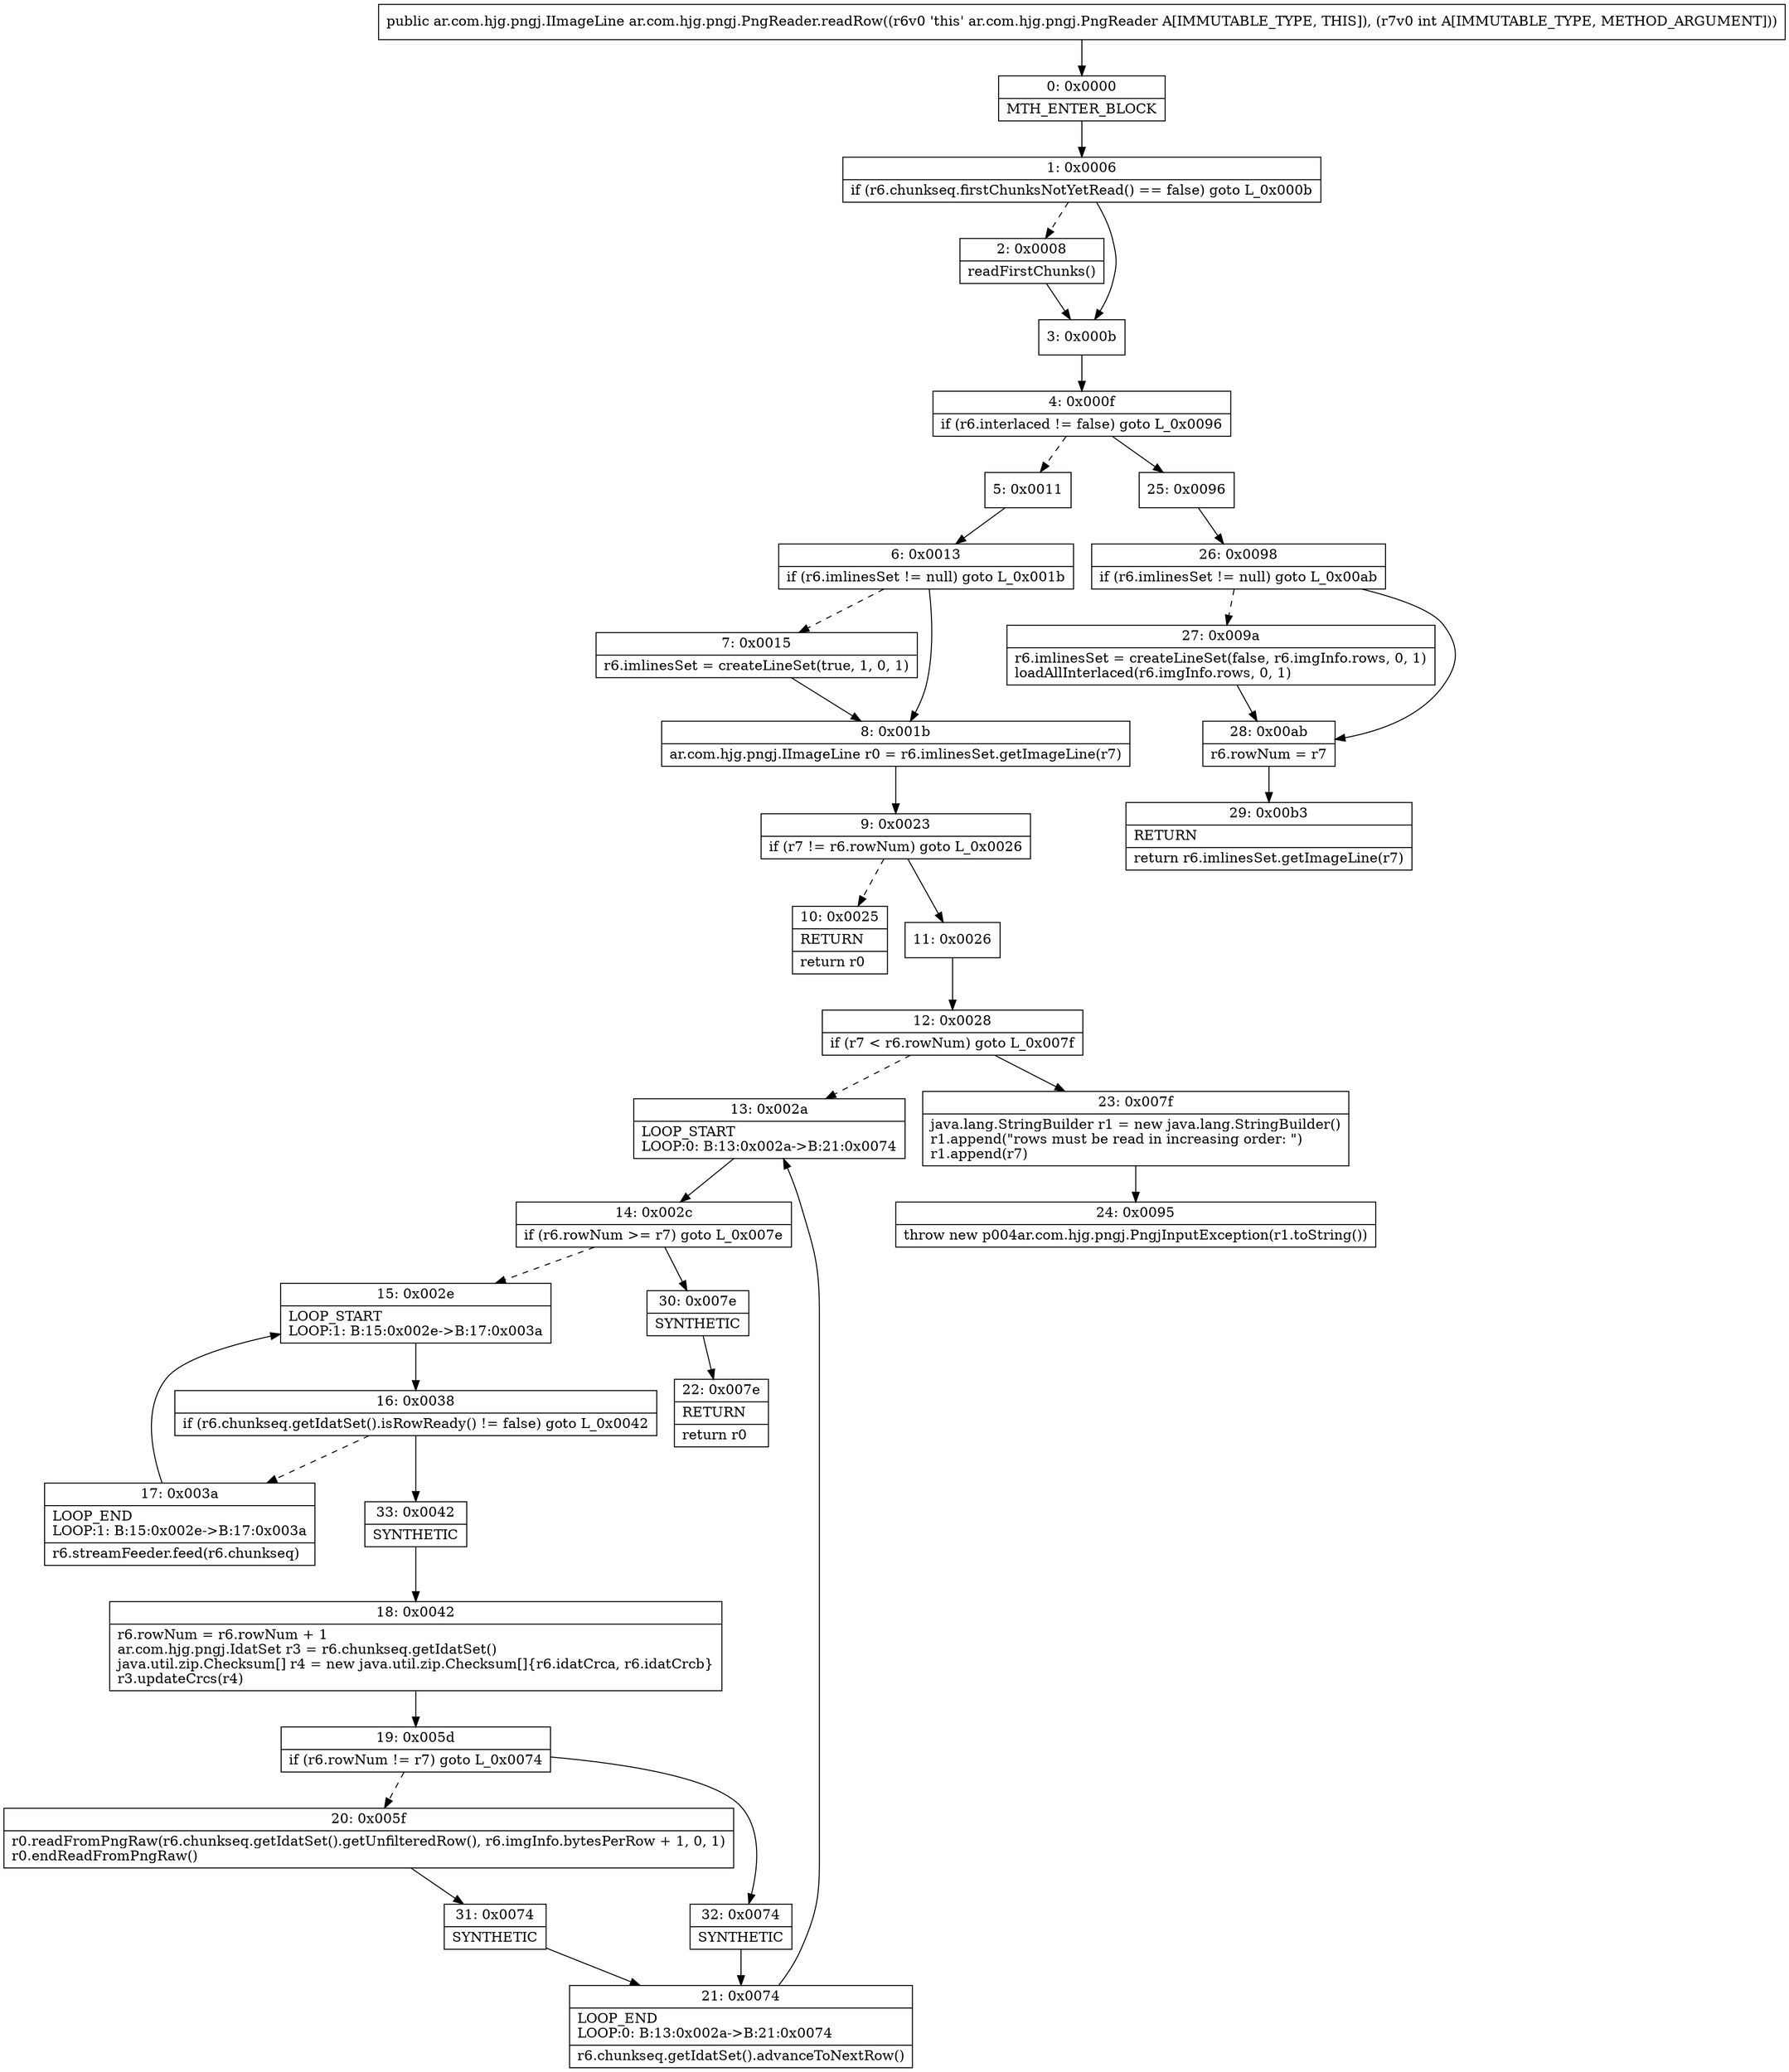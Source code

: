 digraph "CFG forar.com.hjg.pngj.PngReader.readRow(I)Lar\/com\/hjg\/pngj\/IImageLine;" {
Node_0 [shape=record,label="{0\:\ 0x0000|MTH_ENTER_BLOCK\l}"];
Node_1 [shape=record,label="{1\:\ 0x0006|if (r6.chunkseq.firstChunksNotYetRead() == false) goto L_0x000b\l}"];
Node_2 [shape=record,label="{2\:\ 0x0008|readFirstChunks()\l}"];
Node_3 [shape=record,label="{3\:\ 0x000b}"];
Node_4 [shape=record,label="{4\:\ 0x000f|if (r6.interlaced != false) goto L_0x0096\l}"];
Node_5 [shape=record,label="{5\:\ 0x0011}"];
Node_6 [shape=record,label="{6\:\ 0x0013|if (r6.imlinesSet != null) goto L_0x001b\l}"];
Node_7 [shape=record,label="{7\:\ 0x0015|r6.imlinesSet = createLineSet(true, 1, 0, 1)\l}"];
Node_8 [shape=record,label="{8\:\ 0x001b|ar.com.hjg.pngj.IImageLine r0 = r6.imlinesSet.getImageLine(r7)\l}"];
Node_9 [shape=record,label="{9\:\ 0x0023|if (r7 != r6.rowNum) goto L_0x0026\l}"];
Node_10 [shape=record,label="{10\:\ 0x0025|RETURN\l|return r0\l}"];
Node_11 [shape=record,label="{11\:\ 0x0026}"];
Node_12 [shape=record,label="{12\:\ 0x0028|if (r7 \< r6.rowNum) goto L_0x007f\l}"];
Node_13 [shape=record,label="{13\:\ 0x002a|LOOP_START\lLOOP:0: B:13:0x002a\-\>B:21:0x0074\l}"];
Node_14 [shape=record,label="{14\:\ 0x002c|if (r6.rowNum \>= r7) goto L_0x007e\l}"];
Node_15 [shape=record,label="{15\:\ 0x002e|LOOP_START\lLOOP:1: B:15:0x002e\-\>B:17:0x003a\l}"];
Node_16 [shape=record,label="{16\:\ 0x0038|if (r6.chunkseq.getIdatSet().isRowReady() != false) goto L_0x0042\l}"];
Node_17 [shape=record,label="{17\:\ 0x003a|LOOP_END\lLOOP:1: B:15:0x002e\-\>B:17:0x003a\l|r6.streamFeeder.feed(r6.chunkseq)\l}"];
Node_18 [shape=record,label="{18\:\ 0x0042|r6.rowNum = r6.rowNum + 1\lar.com.hjg.pngj.IdatSet r3 = r6.chunkseq.getIdatSet()\ljava.util.zip.Checksum[] r4 = new java.util.zip.Checksum[]\{r6.idatCrca, r6.idatCrcb\}\lr3.updateCrcs(r4)\l}"];
Node_19 [shape=record,label="{19\:\ 0x005d|if (r6.rowNum != r7) goto L_0x0074\l}"];
Node_20 [shape=record,label="{20\:\ 0x005f|r0.readFromPngRaw(r6.chunkseq.getIdatSet().getUnfilteredRow(), r6.imgInfo.bytesPerRow + 1, 0, 1)\lr0.endReadFromPngRaw()\l}"];
Node_21 [shape=record,label="{21\:\ 0x0074|LOOP_END\lLOOP:0: B:13:0x002a\-\>B:21:0x0074\l|r6.chunkseq.getIdatSet().advanceToNextRow()\l}"];
Node_22 [shape=record,label="{22\:\ 0x007e|RETURN\l|return r0\l}"];
Node_23 [shape=record,label="{23\:\ 0x007f|java.lang.StringBuilder r1 = new java.lang.StringBuilder()\lr1.append(\"rows must be read in increasing order: \")\lr1.append(r7)\l}"];
Node_24 [shape=record,label="{24\:\ 0x0095|throw new p004ar.com.hjg.pngj.PngjInputException(r1.toString())\l}"];
Node_25 [shape=record,label="{25\:\ 0x0096}"];
Node_26 [shape=record,label="{26\:\ 0x0098|if (r6.imlinesSet != null) goto L_0x00ab\l}"];
Node_27 [shape=record,label="{27\:\ 0x009a|r6.imlinesSet = createLineSet(false, r6.imgInfo.rows, 0, 1)\lloadAllInterlaced(r6.imgInfo.rows, 0, 1)\l}"];
Node_28 [shape=record,label="{28\:\ 0x00ab|r6.rowNum = r7\l}"];
Node_29 [shape=record,label="{29\:\ 0x00b3|RETURN\l|return r6.imlinesSet.getImageLine(r7)\l}"];
Node_30 [shape=record,label="{30\:\ 0x007e|SYNTHETIC\l}"];
Node_31 [shape=record,label="{31\:\ 0x0074|SYNTHETIC\l}"];
Node_32 [shape=record,label="{32\:\ 0x0074|SYNTHETIC\l}"];
Node_33 [shape=record,label="{33\:\ 0x0042|SYNTHETIC\l}"];
MethodNode[shape=record,label="{public ar.com.hjg.pngj.IImageLine ar.com.hjg.pngj.PngReader.readRow((r6v0 'this' ar.com.hjg.pngj.PngReader A[IMMUTABLE_TYPE, THIS]), (r7v0 int A[IMMUTABLE_TYPE, METHOD_ARGUMENT])) }"];
MethodNode -> Node_0;
Node_0 -> Node_1;
Node_1 -> Node_2[style=dashed];
Node_1 -> Node_3;
Node_2 -> Node_3;
Node_3 -> Node_4;
Node_4 -> Node_5[style=dashed];
Node_4 -> Node_25;
Node_5 -> Node_6;
Node_6 -> Node_7[style=dashed];
Node_6 -> Node_8;
Node_7 -> Node_8;
Node_8 -> Node_9;
Node_9 -> Node_10[style=dashed];
Node_9 -> Node_11;
Node_11 -> Node_12;
Node_12 -> Node_13[style=dashed];
Node_12 -> Node_23;
Node_13 -> Node_14;
Node_14 -> Node_15[style=dashed];
Node_14 -> Node_30;
Node_15 -> Node_16;
Node_16 -> Node_17[style=dashed];
Node_16 -> Node_33;
Node_17 -> Node_15;
Node_18 -> Node_19;
Node_19 -> Node_20[style=dashed];
Node_19 -> Node_32;
Node_20 -> Node_31;
Node_21 -> Node_13;
Node_23 -> Node_24;
Node_25 -> Node_26;
Node_26 -> Node_27[style=dashed];
Node_26 -> Node_28;
Node_27 -> Node_28;
Node_28 -> Node_29;
Node_30 -> Node_22;
Node_31 -> Node_21;
Node_32 -> Node_21;
Node_33 -> Node_18;
}

